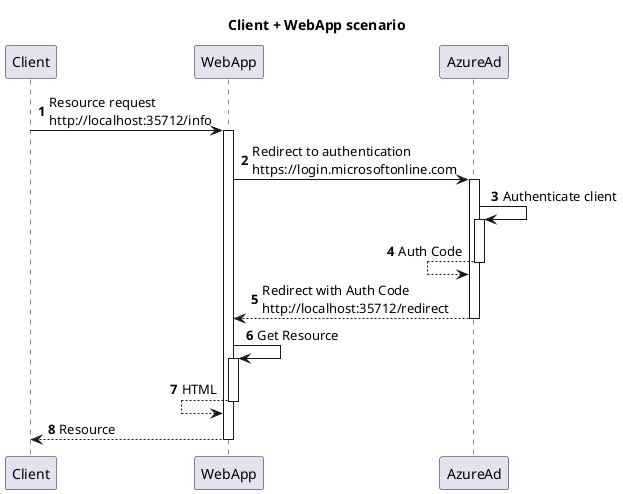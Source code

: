 @startuml

title Client + WebApp scenario

autonumber
autoactivate on

Client -> WebApp: Resource request\nhttp://localhost:35712/info
WebApp -> AzureAd: Redirect to authentication\nhttps://login.microsoftonline.com
AzureAd -> AzureAd: Authenticate client
AzureAd <-- AzureAd: Auth Code
WebApp <-- AzureAd: Redirect with Auth Code\nhttp://localhost:35712/redirect
WebApp -> WebApp: Get Resource
WebApp <-- WebApp: HTML
Client <-- WebApp: Resource

@enduml